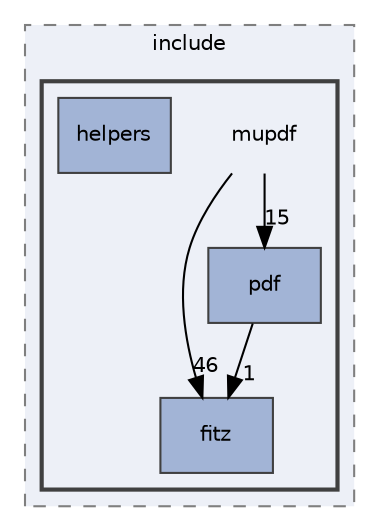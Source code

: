 digraph "P4ALL_OCR-TABLES/vendor/MuPDF/include/mupdf"
{
 // LATEX_PDF_SIZE
  edge [fontname="Helvetica",fontsize="10",labelfontname="Helvetica",labelfontsize="10"];
  node [fontname="Helvetica",fontsize="10",shape=record];
  compound=true
  subgraph clusterdir_c3d191ec12058351eee20a40bd159b97 {
    graph [ bgcolor="#edf0f7", pencolor="grey50", style="filled,dashed,", label="include", fontname="Helvetica", fontsize="10", URL="dir_c3d191ec12058351eee20a40bd159b97.html"]
  subgraph clusterdir_682a3544a28d06ab7707c6573cece4d1 {
    graph [ bgcolor="#edf0f7", pencolor="grey25", style="filled,bold,", label="", fontname="Helvetica", fontsize="10", URL="dir_682a3544a28d06ab7707c6573cece4d1.html"]
    dir_682a3544a28d06ab7707c6573cece4d1 [shape=plaintext, label="mupdf"];
  dir_cb26a656b43188e6ad2025d45ff51edf [shape=box, label="fitz", style="filled,", fillcolor="#a2b4d6", color="grey25", URL="dir_cb26a656b43188e6ad2025d45ff51edf.html"];
  dir_7bc99ee33518b961b27f61a1c2dfba90 [shape=box, label="helpers", style="filled,", fillcolor="#a2b4d6", color="grey25", URL="dir_7bc99ee33518b961b27f61a1c2dfba90.html"];
  dir_bdf94d532916e445779b710dac2b7d3c [shape=box, label="pdf", style="filled,", fillcolor="#a2b4d6", color="grey25", URL="dir_bdf94d532916e445779b710dac2b7d3c.html"];
  }
  }
  dir_682a3544a28d06ab7707c6573cece4d1->dir_bdf94d532916e445779b710dac2b7d3c [headlabel="15", labeldistance=1.5 headhref="dir_000030_000038.html"];
  dir_682a3544a28d06ab7707c6573cece4d1->dir_cb26a656b43188e6ad2025d45ff51edf [headlabel="46", labeldistance=1.5 headhref="dir_000030_000012.html"];
  dir_bdf94d532916e445779b710dac2b7d3c->dir_cb26a656b43188e6ad2025d45ff51edf [headlabel="1", labeldistance=1.5 headhref="dir_000038_000012.html"];
}
